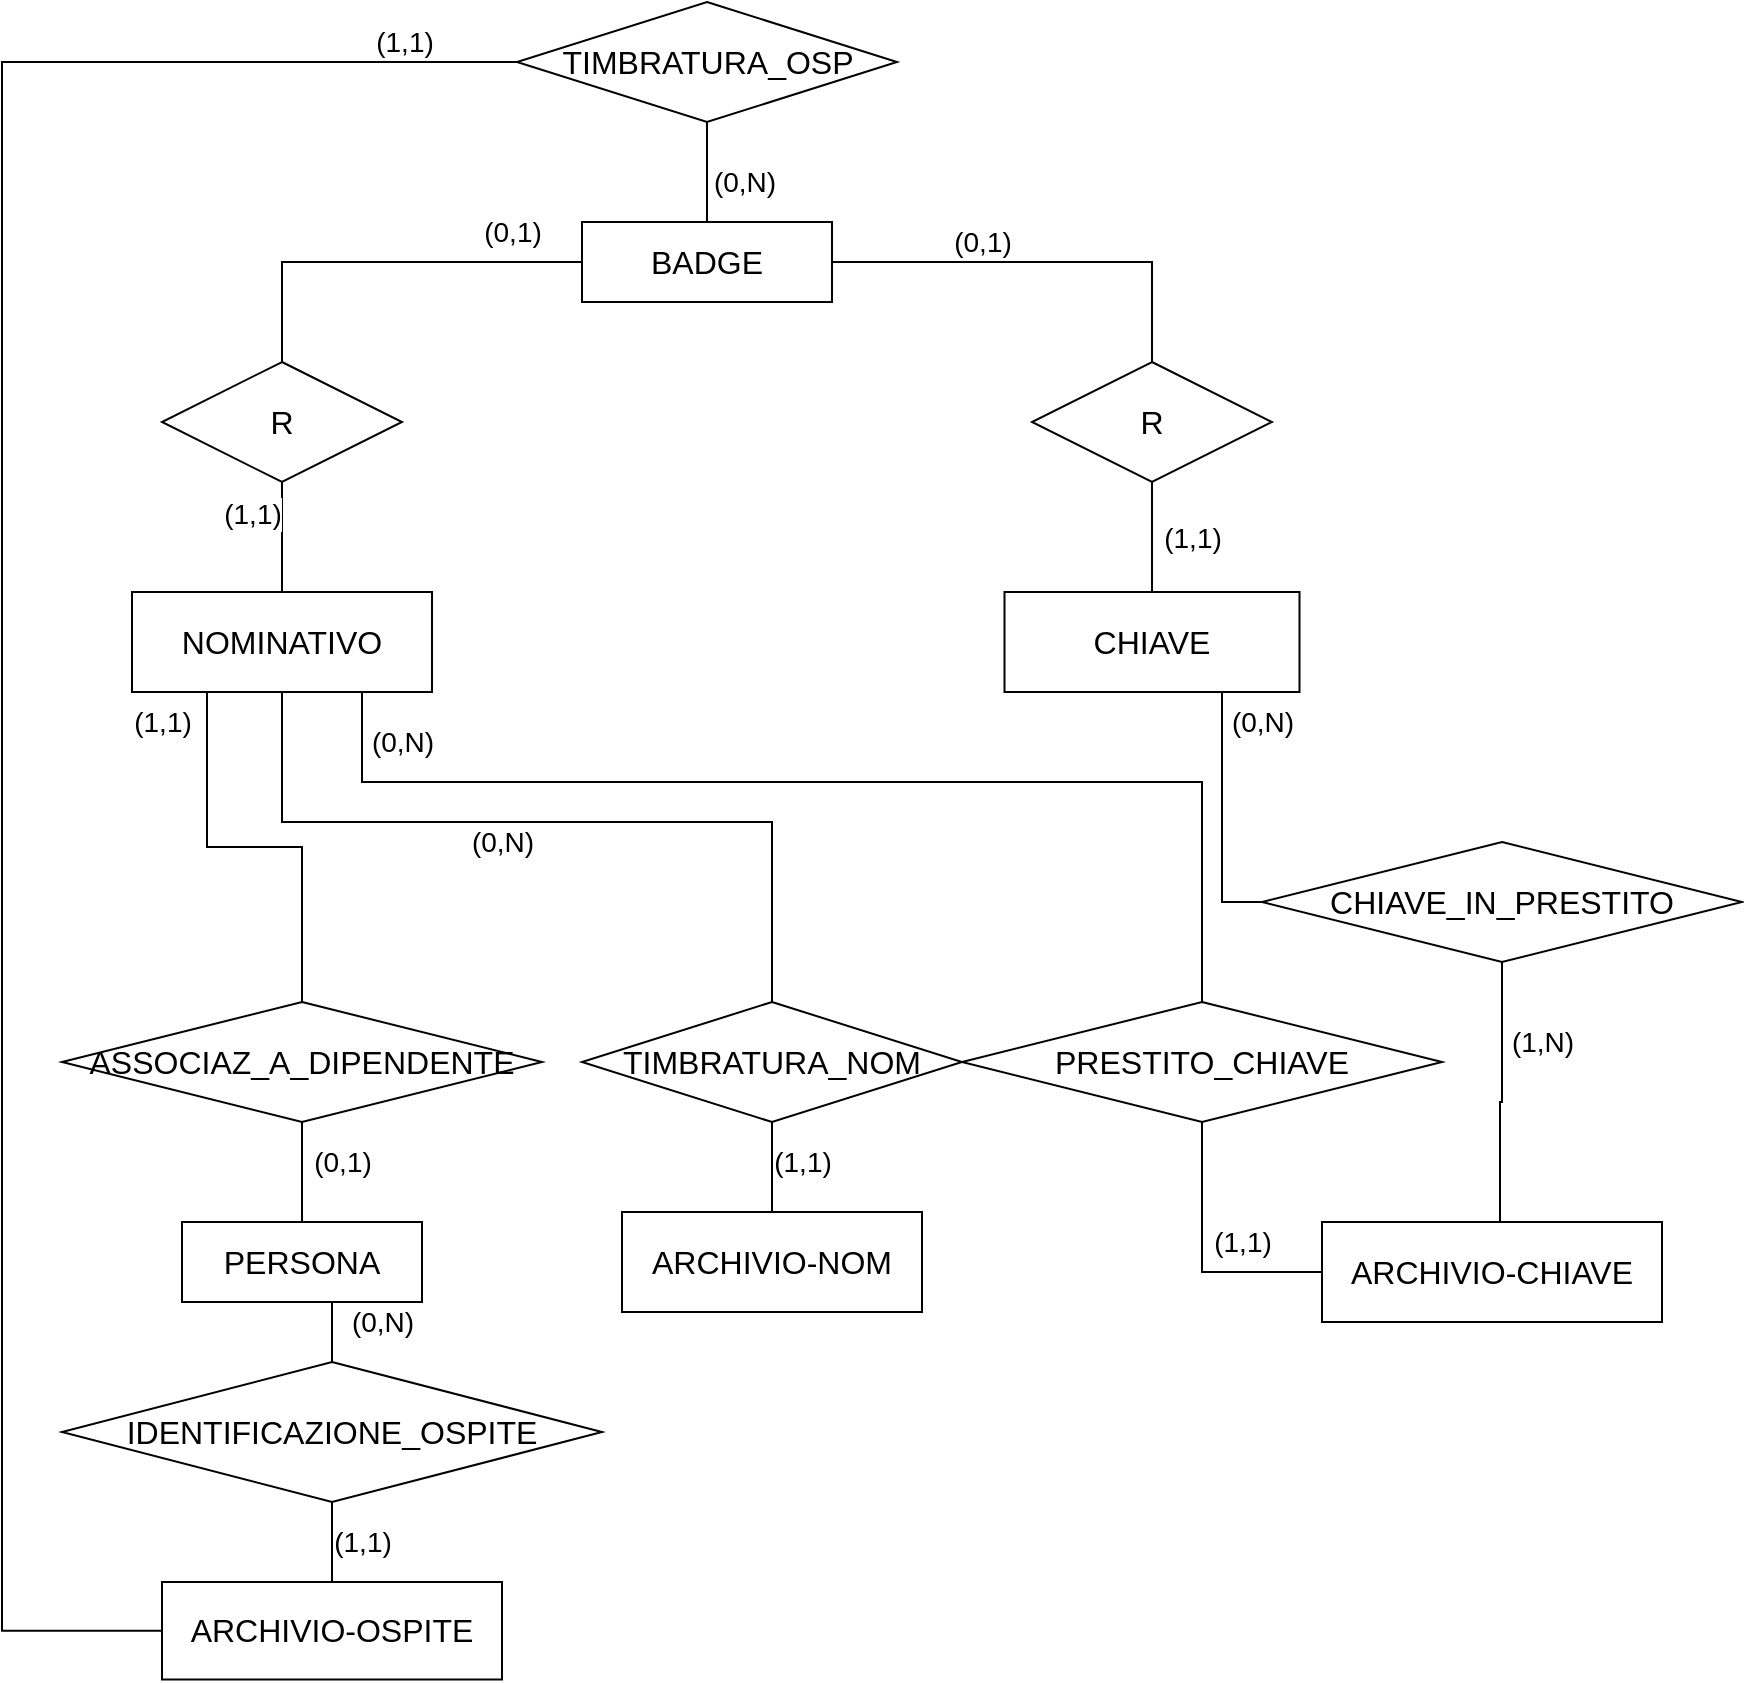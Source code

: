<mxfile version="20.0.3" type="device"><diagram id="R2lEEEUBdFMjLlhIrx00" name="Page-1"><mxGraphModel dx="1952" dy="725" grid="1" gridSize="10" guides="1" tooltips="1" connect="1" arrows="1" fold="1" page="1" pageScale="1" pageWidth="850" pageHeight="1100" math="0" shadow="0" extFonts="Permanent Marker^https://fonts.googleapis.com/css?family=Permanent+Marker"><root><mxCell id="0"/><mxCell id="1" parent="0"/><mxCell id="zP2o5d-ZbDh4bAs4Ao1f-19" style="edgeStyle=orthogonalEdgeStyle;rounded=0;orthogonalLoop=1;jettySize=auto;html=1;exitX=0;exitY=0.5;exitDx=0;exitDy=0;fontSize=16;entryX=0.5;entryY=0;entryDx=0;entryDy=0;endArrow=none;endFill=0;" parent="1" source="zP2o5d-ZbDh4bAs4Ao1f-1" target="zP2o5d-ZbDh4bAs4Ao1f-15" edge="1"><mxGeometry relative="1" as="geometry"><mxPoint x="300" y="250" as="targetPoint"/></mxGeometry></mxCell><mxCell id="zP2o5d-ZbDh4bAs4Ao1f-20" value="(0,1)" style="edgeStyle=orthogonalEdgeStyle;shape=connector;rounded=0;orthogonalLoop=1;jettySize=auto;html=1;exitX=1;exitY=0.5;exitDx=0;exitDy=0;entryX=0.5;entryY=0;entryDx=0;entryDy=0;labelBackgroundColor=default;fontFamily=Helvetica;fontSize=14;fontColor=default;endArrow=none;endFill=0;strokeColor=default;" parent="1" source="zP2o5d-ZbDh4bAs4Ao1f-1" target="zP2o5d-ZbDh4bAs4Ao1f-14" edge="1"><mxGeometry x="-0.286" y="10" relative="1" as="geometry"><mxPoint as="offset"/></mxGeometry></mxCell><mxCell id="5LDsyFzqE6PlmZAz4C6i-36" value="(0,N)" style="edgeStyle=orthogonalEdgeStyle;rounded=0;orthogonalLoop=1;jettySize=auto;html=1;exitX=0.5;exitY=0;exitDx=0;exitDy=0;entryX=0.5;entryY=1;entryDx=0;entryDy=0;fontSize=14;startArrow=none;startFill=0;endArrow=none;endFill=0;" parent="1" source="zP2o5d-ZbDh4bAs4Ao1f-1" target="5LDsyFzqE6PlmZAz4C6i-6" edge="1"><mxGeometry x="-0.2" y="-17" relative="1" as="geometry"><mxPoint x="1" as="offset"/></mxGeometry></mxCell><mxCell id="zP2o5d-ZbDh4bAs4Ao1f-1" value="&lt;font style=&quot;font-size: 16px;&quot;&gt;BADGE&lt;/font&gt;" style="whiteSpace=wrap;html=1;align=center;" parent="1" vertex="1"><mxGeometry x="260" y="150" width="125" height="40" as="geometry"/></mxCell><mxCell id="5LDsyFzqE6PlmZAz4C6i-3" value="(0,N)" style="edgeStyle=orthogonalEdgeStyle;rounded=0;orthogonalLoop=1;jettySize=auto;html=1;exitX=0.5;exitY=1;exitDx=0;exitDy=0;entryX=0.5;entryY=0;entryDx=0;entryDy=0;fontSize=14;startArrow=none;startFill=0;endArrow=none;endFill=0;" parent="1" source="zP2o5d-ZbDh4bAs4Ao1f-3" target="zP2o5d-ZbDh4bAs4Ao1f-11" edge="1"><mxGeometry x="-0.125" y="-10" relative="1" as="geometry"><Array as="points"><mxPoint x="110" y="450"/><mxPoint x="355" y="450"/></Array><mxPoint as="offset"/></mxGeometry></mxCell><mxCell id="5LDsyFzqE6PlmZAz4C6i-30" value="(0,N)" style="edgeStyle=orthogonalEdgeStyle;rounded=0;orthogonalLoop=1;jettySize=auto;html=1;exitX=0.75;exitY=1;exitDx=0;exitDy=0;entryX=0.5;entryY=0;entryDx=0;entryDy=0;fontSize=14;startArrow=none;startFill=0;endArrow=none;endFill=0;" parent="1" source="zP2o5d-ZbDh4bAs4Ao1f-3" target="5LDsyFzqE6PlmZAz4C6i-25" edge="1"><mxGeometry x="-0.766" y="20" relative="1" as="geometry"><Array as="points"><mxPoint x="150" y="385"/><mxPoint x="150" y="430"/><mxPoint x="570" y="430"/></Array><mxPoint as="offset"/></mxGeometry></mxCell><mxCell id="5LDsyFzqE6PlmZAz4C6i-32" value="(1,1)" style="edgeStyle=orthogonalEdgeStyle;rounded=0;orthogonalLoop=1;jettySize=auto;html=1;exitX=0.25;exitY=1;exitDx=0;exitDy=0;entryX=0.5;entryY=0;entryDx=0;entryDy=0;fontSize=14;startArrow=none;startFill=0;endArrow=none;endFill=0;" parent="1" source="zP2o5d-ZbDh4bAs4Ao1f-3" target="zP2o5d-ZbDh4bAs4Ao1f-13" edge="1"><mxGeometry x="-0.852" y="-22" relative="1" as="geometry"><mxPoint as="offset"/></mxGeometry></mxCell><mxCell id="zP2o5d-ZbDh4bAs4Ao1f-3" value="NOMINATIVO" style="whiteSpace=wrap;html=1;align=center;fontSize=16;" parent="1" vertex="1"><mxGeometry x="35" y="335" width="150" height="50" as="geometry"/></mxCell><mxCell id="5LDsyFzqE6PlmZAz4C6i-23" value="(0,N)" style="edgeStyle=orthogonalEdgeStyle;rounded=0;orthogonalLoop=1;jettySize=auto;html=1;exitX=0.5;exitY=1;exitDx=0;exitDy=0;entryX=0;entryY=0.5;entryDx=0;entryDy=0;fontSize=14;startArrow=none;startFill=0;endArrow=none;endFill=0;" parent="1" source="zP2o5d-ZbDh4bAs4Ao1f-4" target="5LDsyFzqE6PlmZAz4C6i-22" edge="1"><mxGeometry x="-0.375" y="20" relative="1" as="geometry"><Array as="points"><mxPoint x="580" y="385"/><mxPoint x="580" y="490"/></Array><mxPoint as="offset"/></mxGeometry></mxCell><mxCell id="zP2o5d-ZbDh4bAs4Ao1f-4" value="CHIAVE" style="whiteSpace=wrap;html=1;align=center;fontSize=16;" parent="1" vertex="1"><mxGeometry x="471.25" y="335" width="147.5" height="50" as="geometry"/></mxCell><mxCell id="5LDsyFzqE6PlmZAz4C6i-34" value="(0,N)" style="edgeStyle=orthogonalEdgeStyle;rounded=0;orthogonalLoop=1;jettySize=auto;html=1;exitX=0.5;exitY=1;exitDx=0;exitDy=0;entryX=0.5;entryY=0;entryDx=0;entryDy=0;fontSize=14;startArrow=none;startFill=0;endArrow=none;endFill=0;" parent="1" source="zP2o5d-ZbDh4bAs4Ao1f-5" target="zP2o5d-ZbDh4bAs4Ao1f-10" edge="1"><mxGeometry x="0.111" y="25" relative="1" as="geometry"><mxPoint as="offset"/></mxGeometry></mxCell><mxCell id="zP2o5d-ZbDh4bAs4Ao1f-5" value="PERSONA" style="whiteSpace=wrap;html=1;align=center;fontSize=16;" parent="1" vertex="1"><mxGeometry x="60" y="650" width="120" height="40" as="geometry"/></mxCell><mxCell id="zP2o5d-ZbDh4bAs4Ao1f-7" value="ARCHIVIO-NOM" style="whiteSpace=wrap;html=1;align=center;fontSize=16;" parent="1" vertex="1"><mxGeometry x="280" y="645" width="150" height="50" as="geometry"/></mxCell><mxCell id="zP2o5d-ZbDh4bAs4Ao1f-8" value="ARCHIVIO-CHIAVE" style="whiteSpace=wrap;html=1;align=center;fontSize=16;" parent="1" vertex="1"><mxGeometry x="630" y="650" width="170" height="50" as="geometry"/></mxCell><mxCell id="zP2o5d-ZbDh4bAs4Ao1f-9" value="ARCHIVIO-OSPITE" style="whiteSpace=wrap;html=1;align=center;fontSize=16;" parent="1" vertex="1"><mxGeometry x="50" y="830" width="170" height="48.75" as="geometry"/></mxCell><mxCell id="5LDsyFzqE6PlmZAz4C6i-35" value="(1,1)" style="edgeStyle=orthogonalEdgeStyle;rounded=0;orthogonalLoop=1;jettySize=auto;html=1;exitX=0.5;exitY=1;exitDx=0;exitDy=0;entryX=0.5;entryY=0;entryDx=0;entryDy=0;fontSize=14;startArrow=none;startFill=0;endArrow=none;endFill=0;" parent="1" source="zP2o5d-ZbDh4bAs4Ao1f-10" target="zP2o5d-ZbDh4bAs4Ao1f-9" edge="1"><mxGeometry y="15" relative="1" as="geometry"><mxPoint as="offset"/></mxGeometry></mxCell><mxCell id="zP2o5d-ZbDh4bAs4Ao1f-10" value="IDENTIFICAZIONE_OSPITE" style="shape=rhombus;perimeter=rhombusPerimeter;whiteSpace=wrap;html=1;align=center;fontSize=16;" parent="1" vertex="1"><mxGeometry y="720" width="270" height="70" as="geometry"/></mxCell><mxCell id="5LDsyFzqE6PlmZAz4C6i-4" value="(1,1)" style="edgeStyle=orthogonalEdgeStyle;rounded=0;orthogonalLoop=1;jettySize=auto;html=1;exitX=0.5;exitY=1;exitDx=0;exitDy=0;entryX=0.5;entryY=0;entryDx=0;entryDy=0;fontSize=14;startArrow=none;startFill=0;endArrow=none;endFill=0;" parent="1" source="zP2o5d-ZbDh4bAs4Ao1f-11" target="zP2o5d-ZbDh4bAs4Ao1f-7" edge="1"><mxGeometry x="-0.111" y="15" relative="1" as="geometry"><mxPoint as="offset"/></mxGeometry></mxCell><mxCell id="zP2o5d-ZbDh4bAs4Ao1f-11" value="TIMBRATURA_NOM" style="shape=rhombus;perimeter=rhombusPerimeter;whiteSpace=wrap;html=1;align=center;fontSize=16;" parent="1" vertex="1"><mxGeometry x="260" y="540" width="190" height="60" as="geometry"/></mxCell><mxCell id="5LDsyFzqE6PlmZAz4C6i-15" value="(0,1)" style="edgeStyle=orthogonalEdgeStyle;rounded=0;orthogonalLoop=1;jettySize=auto;html=1;exitX=0.5;exitY=1;exitDx=0;exitDy=0;entryX=0.5;entryY=0;entryDx=0;entryDy=0;fontSize=14;startArrow=none;startFill=0;endArrow=none;endFill=0;" parent="1" source="zP2o5d-ZbDh4bAs4Ao1f-13" target="zP2o5d-ZbDh4bAs4Ao1f-5" edge="1"><mxGeometry x="-0.2" y="20" relative="1" as="geometry"><mxPoint as="offset"/></mxGeometry></mxCell><mxCell id="zP2o5d-ZbDh4bAs4Ao1f-13" value="ASSOCIAZ_A_DIPENDENTE" style="shape=rhombus;perimeter=rhombusPerimeter;whiteSpace=wrap;html=1;align=center;fontSize=16;" parent="1" vertex="1"><mxGeometry y="540" width="240" height="60" as="geometry"/></mxCell><mxCell id="5LDsyFzqE6PlmZAz4C6i-2" value="(1,1)" style="edgeStyle=orthogonalEdgeStyle;rounded=0;orthogonalLoop=1;jettySize=auto;html=1;exitX=0.5;exitY=1;exitDx=0;exitDy=0;entryX=0.5;entryY=0;entryDx=0;entryDy=0;startArrow=none;startFill=0;endArrow=none;endFill=0;fontSize=14;" parent="1" source="zP2o5d-ZbDh4bAs4Ao1f-14" target="zP2o5d-ZbDh4bAs4Ao1f-4" edge="1"><mxGeometry y="20" relative="1" as="geometry"><mxPoint as="offset"/></mxGeometry></mxCell><mxCell id="zP2o5d-ZbDh4bAs4Ao1f-14" value="R" style="shape=rhombus;perimeter=rhombusPerimeter;whiteSpace=wrap;html=1;align=center;fontSize=16;" parent="1" vertex="1"><mxGeometry x="485" y="220" width="120" height="60" as="geometry"/></mxCell><mxCell id="5LDsyFzqE6PlmZAz4C6i-1" value="(1,1)" style="edgeStyle=orthogonalEdgeStyle;rounded=0;orthogonalLoop=1;jettySize=auto;html=1;exitX=0.5;exitY=1;exitDx=0;exitDy=0;entryX=0.5;entryY=0;entryDx=0;entryDy=0;startArrow=none;startFill=0;endArrow=none;endFill=0;fontSize=14;" parent="1" source="zP2o5d-ZbDh4bAs4Ao1f-15" target="zP2o5d-ZbDh4bAs4Ao1f-3" edge="1"><mxGeometry x="-0.429" y="-15" relative="1" as="geometry"><mxPoint as="offset"/></mxGeometry></mxCell><mxCell id="zP2o5d-ZbDh4bAs4Ao1f-15" value="R" style="shape=rhombus;perimeter=rhombusPerimeter;whiteSpace=wrap;html=1;align=center;fontSize=16;" parent="1" vertex="1"><mxGeometry x="50" y="220" width="120" height="60" as="geometry"/></mxCell><mxCell id="zP2o5d-ZbDh4bAs4Ao1f-26" value="(0,1)" style="text;html=1;align=center;verticalAlign=middle;resizable=0;points=[];autosize=1;strokeColor=none;fillColor=none;fontSize=14;fontFamily=Helvetica;fontColor=default;" parent="1" vertex="1"><mxGeometry x="200" y="140" width="50" height="30" as="geometry"/></mxCell><mxCell id="5LDsyFzqE6PlmZAz4C6i-37" style="edgeStyle=orthogonalEdgeStyle;rounded=0;orthogonalLoop=1;jettySize=auto;html=1;exitX=0;exitY=0.5;exitDx=0;exitDy=0;entryX=0;entryY=0.5;entryDx=0;entryDy=0;fontSize=14;startArrow=none;startFill=0;endArrow=none;endFill=0;" parent="1" source="5LDsyFzqE6PlmZAz4C6i-6" target="zP2o5d-ZbDh4bAs4Ao1f-9" edge="1"><mxGeometry relative="1" as="geometry"><Array as="points"><mxPoint x="-30" y="70"/><mxPoint x="-30" y="854"/></Array></mxGeometry></mxCell><mxCell id="5LDsyFzqE6PlmZAz4C6i-38" value="(1,1)" style="edgeLabel;html=1;align=center;verticalAlign=middle;resizable=0;points=[];fontSize=14;" parent="5LDsyFzqE6PlmZAz4C6i-37" vertex="1" connectable="0"><mxGeometry x="-0.894" y="-3" relative="1" as="geometry"><mxPoint x="3" y="-7" as="offset"/></mxGeometry></mxCell><mxCell id="5LDsyFzqE6PlmZAz4C6i-6" value="TIMBRATURA_OSP" style="shape=rhombus;perimeter=rhombusPerimeter;whiteSpace=wrap;html=1;align=center;fontSize=16;" parent="1" vertex="1"><mxGeometry x="227.5" y="40" width="190" height="60" as="geometry"/></mxCell><mxCell id="5LDsyFzqE6PlmZAz4C6i-24" value="(1,N)" style="edgeStyle=orthogonalEdgeStyle;rounded=0;orthogonalLoop=1;jettySize=auto;html=1;exitX=0.5;exitY=1;exitDx=0;exitDy=0;entryX=0.5;entryY=0;entryDx=0;entryDy=0;fontSize=14;startArrow=none;startFill=0;endArrow=none;endFill=0;" parent="1" source="5LDsyFzqE6PlmZAz4C6i-22" target="zP2o5d-ZbDh4bAs4Ao1f-8" edge="1"><mxGeometry x="-0.407" y="20" relative="1" as="geometry"><Array as="points"><mxPoint x="720" y="590"/><mxPoint x="719" y="590"/></Array><mxPoint as="offset"/></mxGeometry></mxCell><mxCell id="5LDsyFzqE6PlmZAz4C6i-22" value="CHIAVE_IN_PRESTITO" style="shape=rhombus;perimeter=rhombusPerimeter;whiteSpace=wrap;html=1;align=center;fontSize=16;" parent="1" vertex="1"><mxGeometry x="600" y="460" width="240" height="60" as="geometry"/></mxCell><mxCell id="5LDsyFzqE6PlmZAz4C6i-31" value="(1,1)" style="edgeStyle=orthogonalEdgeStyle;rounded=0;orthogonalLoop=1;jettySize=auto;html=1;exitX=0.5;exitY=1;exitDx=0;exitDy=0;entryX=0;entryY=0.5;entryDx=0;entryDy=0;fontSize=14;startArrow=none;startFill=0;endArrow=none;endFill=0;" parent="1" source="5LDsyFzqE6PlmZAz4C6i-25" target="zP2o5d-ZbDh4bAs4Ao1f-8" edge="1"><mxGeometry x="0.407" y="15" relative="1" as="geometry"><mxPoint as="offset"/></mxGeometry></mxCell><mxCell id="5LDsyFzqE6PlmZAz4C6i-25" value="PRESTITO_CHIAVE" style="shape=rhombus;perimeter=rhombusPerimeter;whiteSpace=wrap;html=1;align=center;fontSize=16;" parent="1" vertex="1"><mxGeometry x="450" y="540" width="240" height="60" as="geometry"/></mxCell></root></mxGraphModel></diagram></mxfile>